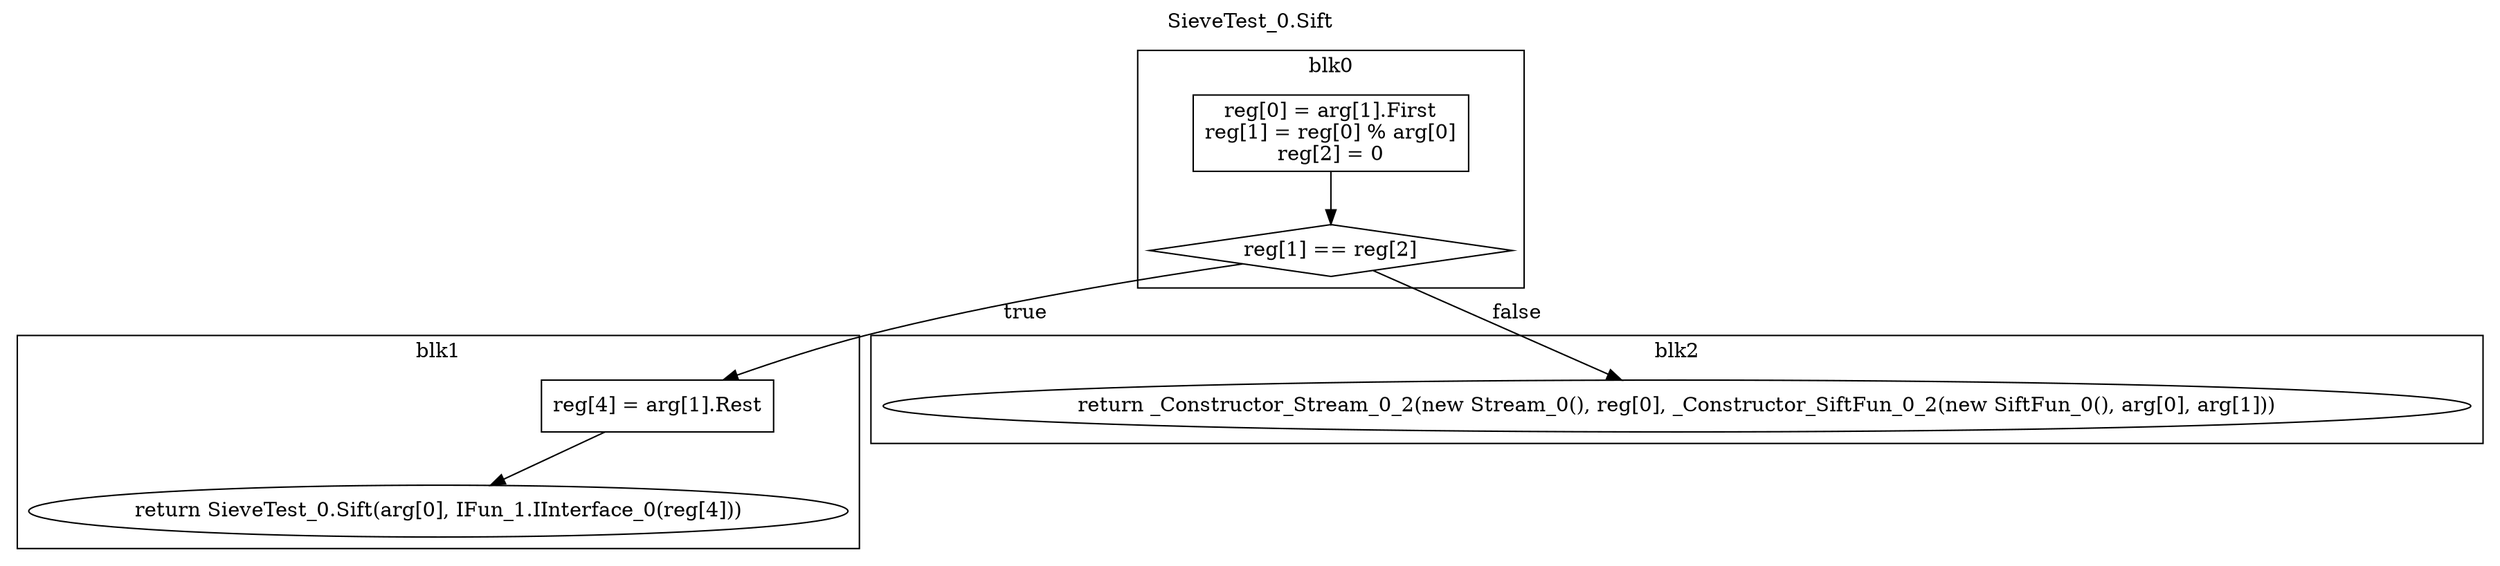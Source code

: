 digraph {
  rankdir=TB;
  b0_l0 -> b0_cond
  b0_cond [label="reg[1] == reg[2]", shape=diamond]
  b0_cond -> b1_l0 [label="true"]
  b0_cond -> b2_l0 [label="false"]
  b0_l0 [label="reg[0] = arg[1].First\nreg[1] = reg[0] % arg[0]\nreg[2] = 0\n", shape=box]
  subgraph cluster_b0 {
    label = "blk0";
    b0_l0;
    b0_cond;
  }
  b1_l0 -> b1_ret
  b1_l0 [label="reg[4] = arg[1].Rest\n", shape=box]
  b1_ret [label="return SieveTest_0.Sift(arg[0], IFun_1.IInterface_0(reg[4]))"]
  subgraph cluster_b1 {
    label = "blk1";
    b1_l0;
    b1_ret;
  }
  b2_l0 [label="return _Constructor_Stream_0_2(new Stream_0(), reg[0], _Constructor_SiftFun_0_2(new SiftFun_0(), arg[0], arg[1]))"]
  subgraph cluster_b2 {
    label = "blk2";
    b2_l0;
  }
  labelloc="t"
  label="SieveTest_0.Sift"
}
